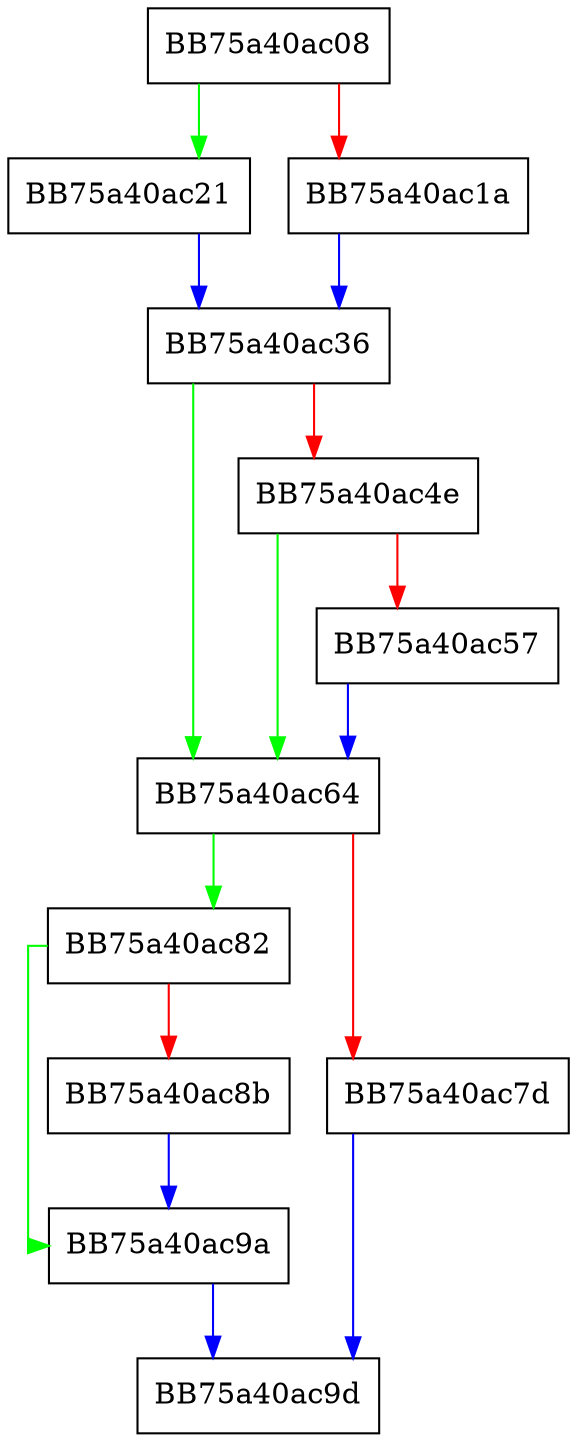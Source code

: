 digraph _Desired_grow_bucket_count {
  node [shape="box"];
  graph [splines=ortho];
  BB75a40ac08 -> BB75a40ac21 [color="green"];
  BB75a40ac08 -> BB75a40ac1a [color="red"];
  BB75a40ac1a -> BB75a40ac36 [color="blue"];
  BB75a40ac21 -> BB75a40ac36 [color="blue"];
  BB75a40ac36 -> BB75a40ac64 [color="green"];
  BB75a40ac36 -> BB75a40ac4e [color="red"];
  BB75a40ac4e -> BB75a40ac64 [color="green"];
  BB75a40ac4e -> BB75a40ac57 [color="red"];
  BB75a40ac57 -> BB75a40ac64 [color="blue"];
  BB75a40ac64 -> BB75a40ac82 [color="green"];
  BB75a40ac64 -> BB75a40ac7d [color="red"];
  BB75a40ac7d -> BB75a40ac9d [color="blue"];
  BB75a40ac82 -> BB75a40ac9a [color="green"];
  BB75a40ac82 -> BB75a40ac8b [color="red"];
  BB75a40ac8b -> BB75a40ac9a [color="blue"];
  BB75a40ac9a -> BB75a40ac9d [color="blue"];
}